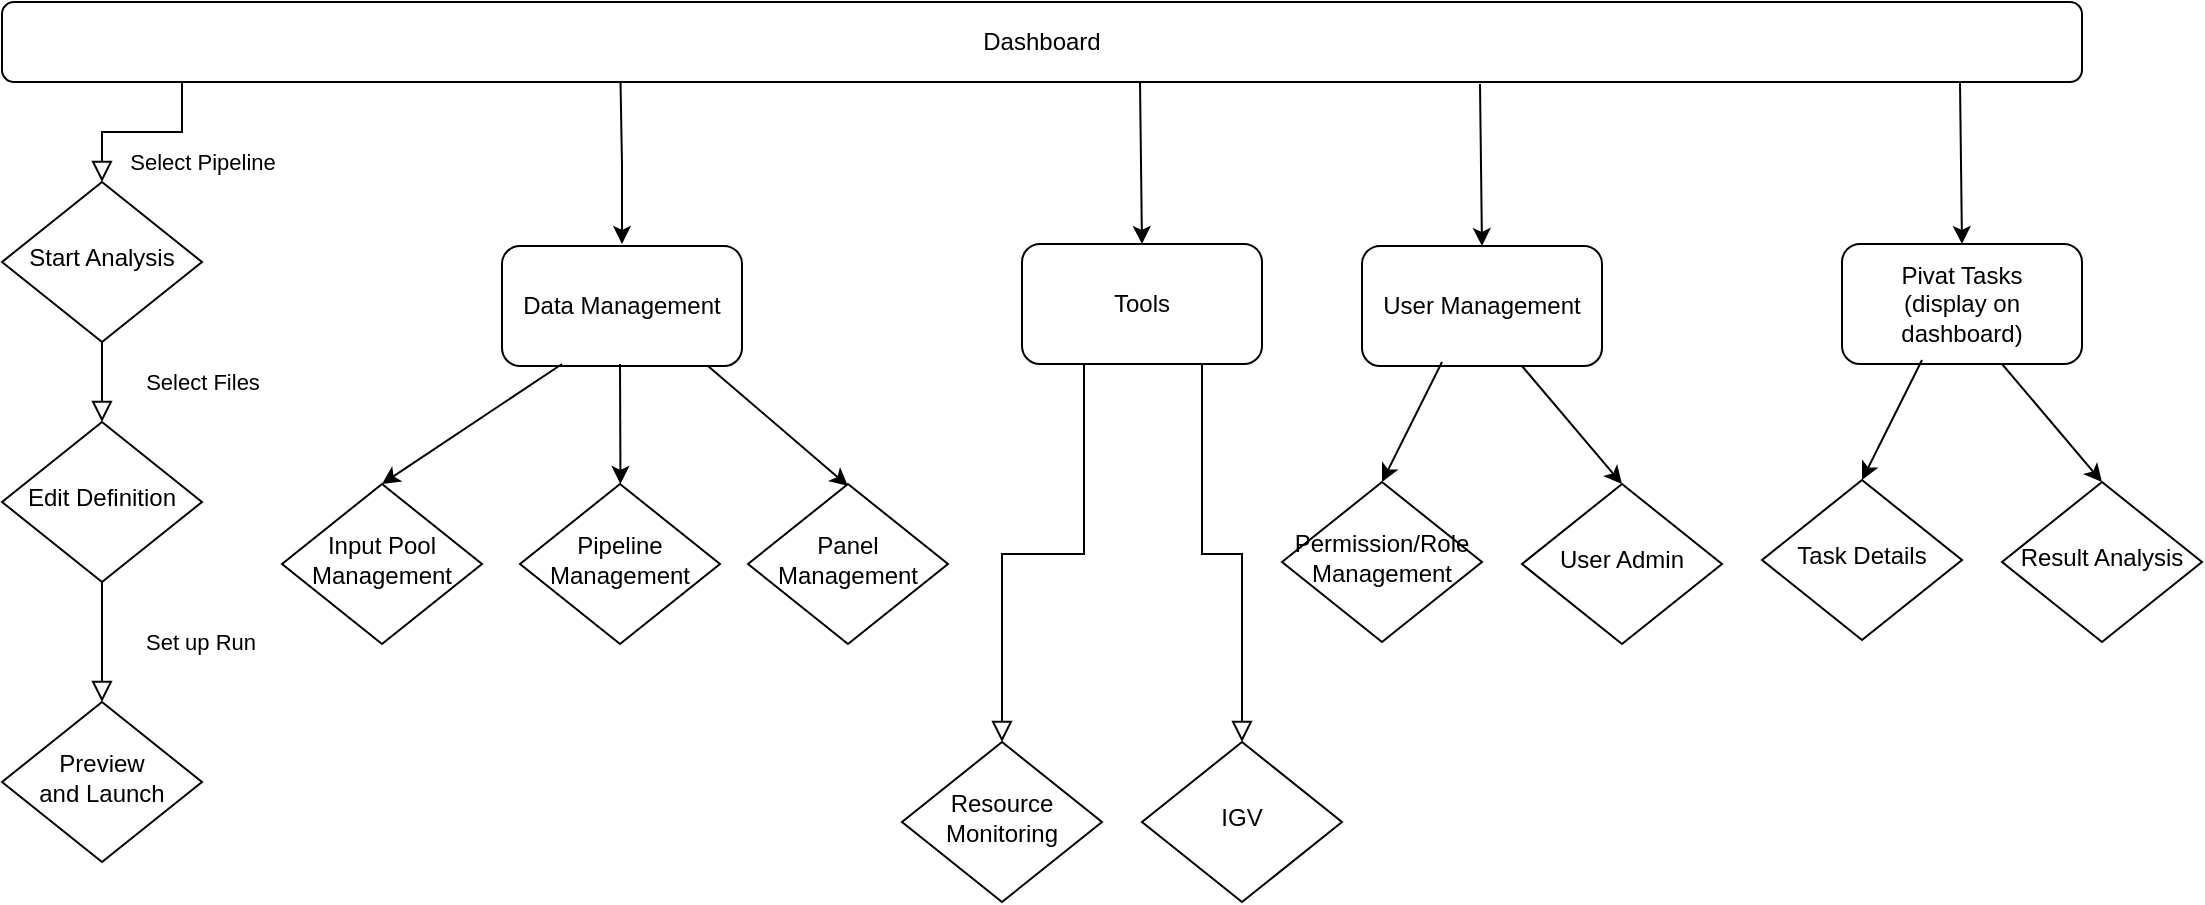 <mxfile version="21.3.2" type="github">
  <diagram id="C5RBs43oDa-KdzZeNtuy" name="Page-1">
    <mxGraphModel dx="1383" dy="741" grid="1" gridSize="10" guides="1" tooltips="1" connect="1" arrows="1" fold="1" page="1" pageScale="1" pageWidth="827" pageHeight="1169" math="0" shadow="0">
      <root>
        <mxCell id="WIyWlLk6GJQsqaUBKTNV-0" />
        <mxCell id="WIyWlLk6GJQsqaUBKTNV-1" parent="WIyWlLk6GJQsqaUBKTNV-0" />
        <mxCell id="WIyWlLk6GJQsqaUBKTNV-2" value="Select Pipeline" style="rounded=0;html=1;jettySize=auto;orthogonalLoop=1;fontSize=11;endArrow=block;endFill=0;endSize=8;strokeWidth=1;shadow=0;labelBackgroundColor=none;edgeStyle=orthogonalEdgeStyle;" parent="WIyWlLk6GJQsqaUBKTNV-1" source="WIyWlLk6GJQsqaUBKTNV-3" target="WIyWlLk6GJQsqaUBKTNV-6" edge="1">
          <mxGeometry x="-0.444" y="18" relative="1" as="geometry">
            <Array as="points">
              <mxPoint x="260" y="145" />
              <mxPoint x="220" y="145" />
            </Array>
            <mxPoint x="10" y="-3" as="offset" />
          </mxGeometry>
        </mxCell>
        <mxCell id="WIyWlLk6GJQsqaUBKTNV-3" value="Dashboard" style="rounded=1;whiteSpace=wrap;html=1;fontSize=12;glass=0;strokeWidth=1;shadow=0;" parent="WIyWlLk6GJQsqaUBKTNV-1" vertex="1">
          <mxGeometry x="170" y="80" width="1040" height="40" as="geometry" />
        </mxCell>
        <mxCell id="WIyWlLk6GJQsqaUBKTNV-4" value="Select Files" style="rounded=0;html=1;jettySize=auto;orthogonalLoop=1;fontSize=11;endArrow=block;endFill=0;endSize=8;strokeWidth=1;shadow=0;labelBackgroundColor=none;edgeStyle=orthogonalEdgeStyle;" parent="WIyWlLk6GJQsqaUBKTNV-1" source="WIyWlLk6GJQsqaUBKTNV-6" target="WIyWlLk6GJQsqaUBKTNV-10" edge="1">
          <mxGeometry y="50" relative="1" as="geometry">
            <mxPoint as="offset" />
          </mxGeometry>
        </mxCell>
        <mxCell id="WIyWlLk6GJQsqaUBKTNV-6" value="Start Analysis" style="rhombus;whiteSpace=wrap;html=1;shadow=0;fontFamily=Helvetica;fontSize=12;align=center;strokeWidth=1;spacing=6;spacingTop=-4;" parent="WIyWlLk6GJQsqaUBKTNV-1" vertex="1">
          <mxGeometry x="170" y="170" width="100" height="80" as="geometry" />
        </mxCell>
        <mxCell id="WIyWlLk6GJQsqaUBKTNV-8" value="Set up Run" style="rounded=0;html=1;jettySize=auto;orthogonalLoop=1;fontSize=11;endArrow=block;endFill=0;endSize=8;strokeWidth=1;shadow=0;labelBackgroundColor=none;edgeStyle=orthogonalEdgeStyle;" parent="WIyWlLk6GJQsqaUBKTNV-1" source="WIyWlLk6GJQsqaUBKTNV-10" edge="1">
          <mxGeometry x="0.009" y="49" relative="1" as="geometry">
            <mxPoint y="-1" as="offset" />
            <mxPoint x="220" y="430" as="targetPoint" />
          </mxGeometry>
        </mxCell>
        <mxCell id="WIyWlLk6GJQsqaUBKTNV-10" value="Edit Definition" style="rhombus;whiteSpace=wrap;html=1;shadow=0;fontFamily=Helvetica;fontSize=12;align=center;strokeWidth=1;spacing=6;spacingTop=-4;" parent="WIyWlLk6GJQsqaUBKTNV-1" vertex="1">
          <mxGeometry x="170" y="290" width="100" height="80" as="geometry" />
        </mxCell>
        <mxCell id="r_vhM-KLNuA45PHsS9CR-2" value="Preview&lt;br&gt;and Launch" style="rhombus;whiteSpace=wrap;html=1;shadow=0;fontFamily=Helvetica;fontSize=12;align=center;strokeWidth=1;spacing=6;spacingTop=-4;" parent="WIyWlLk6GJQsqaUBKTNV-1" vertex="1">
          <mxGeometry x="170" y="430" width="100" height="80" as="geometry" />
        </mxCell>
        <mxCell id="r_vhM-KLNuA45PHsS9CR-7" value="" style="endArrow=classic;html=1;rounded=0;exitX=0.369;exitY=0.975;exitDx=0;exitDy=0;exitPerimeter=0;" parent="WIyWlLk6GJQsqaUBKTNV-1" edge="1">
          <mxGeometry width="50" height="50" relative="1" as="geometry">
            <mxPoint x="479.26" y="120" as="sourcePoint" />
            <mxPoint x="480" y="201" as="targetPoint" />
            <Array as="points">
              <mxPoint x="480" y="161" />
            </Array>
          </mxGeometry>
        </mxCell>
        <mxCell id="r_vhM-KLNuA45PHsS9CR-9" value="Data Management" style="rounded=1;whiteSpace=wrap;html=1;" parent="WIyWlLk6GJQsqaUBKTNV-1" vertex="1">
          <mxGeometry x="420" y="202" width="120" height="60" as="geometry" />
        </mxCell>
        <mxCell id="r_vhM-KLNuA45PHsS9CR-10" value="" style="endArrow=classic;html=1;rounded=0;exitX=0.369;exitY=0.975;exitDx=0;exitDy=0;exitPerimeter=0;" parent="WIyWlLk6GJQsqaUBKTNV-1" edge="1">
          <mxGeometry width="50" height="50" relative="1" as="geometry">
            <mxPoint x="739" y="120" as="sourcePoint" />
            <mxPoint x="740" y="201" as="targetPoint" />
          </mxGeometry>
        </mxCell>
        <mxCell id="r_vhM-KLNuA45PHsS9CR-11" value="Tools" style="rounded=1;whiteSpace=wrap;html=1;" parent="WIyWlLk6GJQsqaUBKTNV-1" vertex="1">
          <mxGeometry x="680" y="201" width="120" height="60" as="geometry" />
        </mxCell>
        <mxCell id="r_vhM-KLNuA45PHsS9CR-12" value="" style="rounded=0;html=1;jettySize=auto;orthogonalLoop=1;fontSize=11;endArrow=block;endFill=0;endSize=8;strokeWidth=1;shadow=0;labelBackgroundColor=none;edgeStyle=orthogonalEdgeStyle;" parent="WIyWlLk6GJQsqaUBKTNV-1" target="r_vhM-KLNuA45PHsS9CR-13" edge="1">
          <mxGeometry y="20" relative="1" as="geometry">
            <mxPoint as="offset" />
            <mxPoint x="740" y="261" as="sourcePoint" />
            <Array as="points">
              <mxPoint x="770" y="261" />
              <mxPoint x="770" y="356" />
              <mxPoint x="790" y="356" />
            </Array>
          </mxGeometry>
        </mxCell>
        <mxCell id="r_vhM-KLNuA45PHsS9CR-13" value="IGV" style="rhombus;whiteSpace=wrap;html=1;shadow=0;fontFamily=Helvetica;fontSize=12;align=center;strokeWidth=1;spacing=6;spacingTop=-4;" parent="WIyWlLk6GJQsqaUBKTNV-1" vertex="1">
          <mxGeometry x="740" y="450" width="100" height="80" as="geometry" />
        </mxCell>
        <mxCell id="r_vhM-KLNuA45PHsS9CR-14" value="" style="endArrow=classic;html=1;rounded=0;" parent="WIyWlLk6GJQsqaUBKTNV-1" edge="1">
          <mxGeometry width="50" height="50" relative="1" as="geometry">
            <mxPoint x="523" y="262" as="sourcePoint" />
            <mxPoint x="593" y="322" as="targetPoint" />
          </mxGeometry>
        </mxCell>
        <mxCell id="r_vhM-KLNuA45PHsS9CR-16" value="Panel Management" style="rhombus;whiteSpace=wrap;html=1;shadow=0;fontFamily=Helvetica;fontSize=12;align=center;strokeWidth=1;spacing=6;spacingTop=-4;" parent="WIyWlLk6GJQsqaUBKTNV-1" vertex="1">
          <mxGeometry x="543" y="321" width="100" height="80" as="geometry" />
        </mxCell>
        <mxCell id="r_vhM-KLNuA45PHsS9CR-19" value="Resource&lt;br&gt;Monitoring" style="rhombus;whiteSpace=wrap;html=1;shadow=0;fontFamily=Helvetica;fontSize=12;align=center;strokeWidth=1;spacing=6;spacingTop=-4;" parent="WIyWlLk6GJQsqaUBKTNV-1" vertex="1">
          <mxGeometry x="620" y="450" width="100" height="80" as="geometry" />
        </mxCell>
        <mxCell id="r_vhM-KLNuA45PHsS9CR-20" value="" style="rounded=0;html=1;jettySize=auto;orthogonalLoop=1;fontSize=11;endArrow=block;endFill=0;endSize=8;strokeWidth=1;shadow=0;labelBackgroundColor=none;edgeStyle=orthogonalEdgeStyle;entryX=0.5;entryY=0;entryDx=0;entryDy=0;" parent="WIyWlLk6GJQsqaUBKTNV-1" target="r_vhM-KLNuA45PHsS9CR-19" edge="1">
          <mxGeometry y="20" relative="1" as="geometry">
            <mxPoint as="offset" />
            <mxPoint x="710" y="261" as="sourcePoint" />
            <mxPoint x="760" y="450" as="targetPoint" />
            <Array as="points">
              <mxPoint x="711" y="261" />
              <mxPoint x="711" y="356" />
              <mxPoint x="670" y="356" />
            </Array>
          </mxGeometry>
        </mxCell>
        <mxCell id="r_vhM-KLNuA45PHsS9CR-21" value="Pipeline&lt;br&gt;Management" style="rhombus;whiteSpace=wrap;html=1;shadow=0;fontFamily=Helvetica;fontSize=12;align=center;strokeWidth=1;spacing=6;spacingTop=-4;" parent="WIyWlLk6GJQsqaUBKTNV-1" vertex="1">
          <mxGeometry x="429" y="321" width="100" height="80" as="geometry" />
        </mxCell>
        <mxCell id="r_vhM-KLNuA45PHsS9CR-22" value="Input Pool&lt;br&gt;Management" style="rhombus;whiteSpace=wrap;html=1;shadow=0;fontFamily=Helvetica;fontSize=12;align=center;strokeWidth=1;spacing=6;spacingTop=-4;" parent="WIyWlLk6GJQsqaUBKTNV-1" vertex="1">
          <mxGeometry x="310" y="321" width="100" height="80" as="geometry" />
        </mxCell>
        <mxCell id="r_vhM-KLNuA45PHsS9CR-23" value="" style="endArrow=classic;html=1;rounded=0;entryX=0.5;entryY=0;entryDx=0;entryDy=0;" parent="WIyWlLk6GJQsqaUBKTNV-1" target="r_vhM-KLNuA45PHsS9CR-22" edge="1">
          <mxGeometry width="50" height="50" relative="1" as="geometry">
            <mxPoint x="450" y="261" as="sourcePoint" />
            <mxPoint x="370" y="332" as="targetPoint" />
          </mxGeometry>
        </mxCell>
        <mxCell id="r_vhM-KLNuA45PHsS9CR-24" value="" style="endArrow=classic;html=1;rounded=0;" parent="WIyWlLk6GJQsqaUBKTNV-1" edge="1">
          <mxGeometry width="50" height="50" relative="1" as="geometry">
            <mxPoint x="479" y="261" as="sourcePoint" />
            <mxPoint x="479.24" y="321" as="targetPoint" />
          </mxGeometry>
        </mxCell>
        <mxCell id="r_vhM-KLNuA45PHsS9CR-25" value="" style="endArrow=classic;html=1;rounded=0;exitX=0.369;exitY=0.975;exitDx=0;exitDy=0;exitPerimeter=0;" parent="WIyWlLk6GJQsqaUBKTNV-1" edge="1">
          <mxGeometry width="50" height="50" relative="1" as="geometry">
            <mxPoint x="909" y="121" as="sourcePoint" />
            <mxPoint x="910" y="202" as="targetPoint" />
          </mxGeometry>
        </mxCell>
        <mxCell id="r_vhM-KLNuA45PHsS9CR-26" value="User Management" style="rounded=1;whiteSpace=wrap;html=1;" parent="WIyWlLk6GJQsqaUBKTNV-1" vertex="1">
          <mxGeometry x="850" y="202" width="120" height="60" as="geometry" />
        </mxCell>
        <mxCell id="r_vhM-KLNuA45PHsS9CR-27" value="" style="endArrow=classic;html=1;rounded=0;entryX=0.5;entryY=0;entryDx=0;entryDy=0;" parent="WIyWlLk6GJQsqaUBKTNV-1" target="r_vhM-KLNuA45PHsS9CR-28" edge="1">
          <mxGeometry width="50" height="50" relative="1" as="geometry">
            <mxPoint x="930" y="262" as="sourcePoint" />
            <mxPoint x="1000" y="322" as="targetPoint" />
          </mxGeometry>
        </mxCell>
        <mxCell id="r_vhM-KLNuA45PHsS9CR-28" value="User Admin" style="rhombus;whiteSpace=wrap;html=1;shadow=0;fontFamily=Helvetica;fontSize=12;align=center;strokeWidth=1;spacing=6;spacingTop=-4;" parent="WIyWlLk6GJQsqaUBKTNV-1" vertex="1">
          <mxGeometry x="930" y="321" width="100" height="80" as="geometry" />
        </mxCell>
        <mxCell id="r_vhM-KLNuA45PHsS9CR-31" value="Permission/Role&lt;br&gt;Management" style="rhombus;whiteSpace=wrap;html=1;shadow=0;fontFamily=Helvetica;fontSize=12;align=center;strokeWidth=1;spacing=6;spacingTop=-4;" parent="WIyWlLk6GJQsqaUBKTNV-1" vertex="1">
          <mxGeometry x="810" y="320" width="100" height="80" as="geometry" />
        </mxCell>
        <mxCell id="r_vhM-KLNuA45PHsS9CR-32" value="" style="endArrow=classic;html=1;rounded=0;entryX=0.5;entryY=0;entryDx=0;entryDy=0;" parent="WIyWlLk6GJQsqaUBKTNV-1" target="r_vhM-KLNuA45PHsS9CR-31" edge="1">
          <mxGeometry width="50" height="50" relative="1" as="geometry">
            <mxPoint x="890" y="260" as="sourcePoint" />
            <mxPoint x="810" y="331" as="targetPoint" />
          </mxGeometry>
        </mxCell>
        <mxCell id="r_vhM-KLNuA45PHsS9CR-36" value="" style="endArrow=classic;html=1;rounded=0;exitX=0.369;exitY=0.975;exitDx=0;exitDy=0;exitPerimeter=0;" parent="WIyWlLk6GJQsqaUBKTNV-1" edge="1">
          <mxGeometry width="50" height="50" relative="1" as="geometry">
            <mxPoint x="1149" y="120" as="sourcePoint" />
            <mxPoint x="1150" y="201" as="targetPoint" />
          </mxGeometry>
        </mxCell>
        <mxCell id="r_vhM-KLNuA45PHsS9CR-37" value="Pivat Tasks&lt;br&gt;(display on dashboard)" style="rounded=1;whiteSpace=wrap;html=1;" parent="WIyWlLk6GJQsqaUBKTNV-1" vertex="1">
          <mxGeometry x="1090" y="201" width="120" height="60" as="geometry" />
        </mxCell>
        <mxCell id="r_vhM-KLNuA45PHsS9CR-39" value="" style="endArrow=classic;html=1;rounded=0;entryX=0.5;entryY=0;entryDx=0;entryDy=0;" parent="WIyWlLk6GJQsqaUBKTNV-1" target="r_vhM-KLNuA45PHsS9CR-40" edge="1">
          <mxGeometry width="50" height="50" relative="1" as="geometry">
            <mxPoint x="1170" y="261" as="sourcePoint" />
            <mxPoint x="1240" y="321" as="targetPoint" />
          </mxGeometry>
        </mxCell>
        <mxCell id="r_vhM-KLNuA45PHsS9CR-40" value="Result Analysis" style="rhombus;whiteSpace=wrap;html=1;shadow=0;fontFamily=Helvetica;fontSize=12;align=center;strokeWidth=1;spacing=6;spacingTop=-4;" parent="WIyWlLk6GJQsqaUBKTNV-1" vertex="1">
          <mxGeometry x="1170" y="320" width="100" height="80" as="geometry" />
        </mxCell>
        <mxCell id="r_vhM-KLNuA45PHsS9CR-41" value="Task Details" style="rhombus;whiteSpace=wrap;html=1;shadow=0;fontFamily=Helvetica;fontSize=12;align=center;strokeWidth=1;spacing=6;spacingTop=-4;" parent="WIyWlLk6GJQsqaUBKTNV-1" vertex="1">
          <mxGeometry x="1050" y="319" width="100" height="80" as="geometry" />
        </mxCell>
        <mxCell id="r_vhM-KLNuA45PHsS9CR-42" value="" style="endArrow=classic;html=1;rounded=0;entryX=0.5;entryY=0;entryDx=0;entryDy=0;" parent="WIyWlLk6GJQsqaUBKTNV-1" target="r_vhM-KLNuA45PHsS9CR-41" edge="1">
          <mxGeometry width="50" height="50" relative="1" as="geometry">
            <mxPoint x="1130" y="259" as="sourcePoint" />
            <mxPoint x="1050" y="330" as="targetPoint" />
          </mxGeometry>
        </mxCell>
      </root>
    </mxGraphModel>
  </diagram>
</mxfile>
